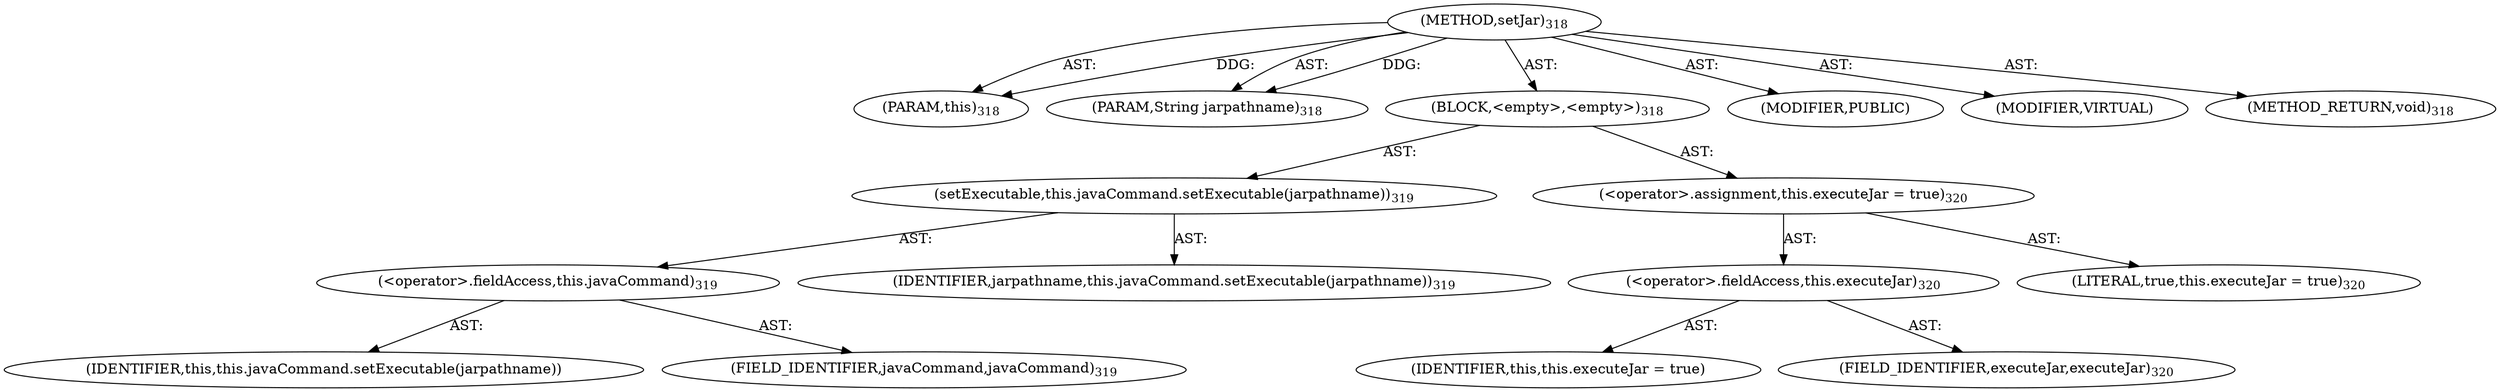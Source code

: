 digraph "setJar" {  
"111669149714" [label = <(METHOD,setJar)<SUB>318</SUB>> ]
"115964117025" [label = <(PARAM,this)<SUB>318</SUB>> ]
"115964117026" [label = <(PARAM,String jarpathname)<SUB>318</SUB>> ]
"25769803812" [label = <(BLOCK,&lt;empty&gt;,&lt;empty&gt;)<SUB>318</SUB>> ]
"30064771234" [label = <(setExecutable,this.javaCommand.setExecutable(jarpathname))<SUB>319</SUB>> ]
"30064771235" [label = <(&lt;operator&gt;.fieldAccess,this.javaCommand)<SUB>319</SUB>> ]
"68719476878" [label = <(IDENTIFIER,this,this.javaCommand.setExecutable(jarpathname))> ]
"55834574882" [label = <(FIELD_IDENTIFIER,javaCommand,javaCommand)<SUB>319</SUB>> ]
"68719476879" [label = <(IDENTIFIER,jarpathname,this.javaCommand.setExecutable(jarpathname))<SUB>319</SUB>> ]
"30064771236" [label = <(&lt;operator&gt;.assignment,this.executeJar = true)<SUB>320</SUB>> ]
"30064771237" [label = <(&lt;operator&gt;.fieldAccess,this.executeJar)<SUB>320</SUB>> ]
"68719476880" [label = <(IDENTIFIER,this,this.executeJar = true)> ]
"55834574883" [label = <(FIELD_IDENTIFIER,executeJar,executeJar)<SUB>320</SUB>> ]
"90194313237" [label = <(LITERAL,true,this.executeJar = true)<SUB>320</SUB>> ]
"133143986223" [label = <(MODIFIER,PUBLIC)> ]
"133143986224" [label = <(MODIFIER,VIRTUAL)> ]
"128849018898" [label = <(METHOD_RETURN,void)<SUB>318</SUB>> ]
  "111669149714" -> "115964117025"  [ label = "AST: "] 
  "111669149714" -> "115964117026"  [ label = "AST: "] 
  "111669149714" -> "25769803812"  [ label = "AST: "] 
  "111669149714" -> "133143986223"  [ label = "AST: "] 
  "111669149714" -> "133143986224"  [ label = "AST: "] 
  "111669149714" -> "128849018898"  [ label = "AST: "] 
  "25769803812" -> "30064771234"  [ label = "AST: "] 
  "25769803812" -> "30064771236"  [ label = "AST: "] 
  "30064771234" -> "30064771235"  [ label = "AST: "] 
  "30064771234" -> "68719476879"  [ label = "AST: "] 
  "30064771235" -> "68719476878"  [ label = "AST: "] 
  "30064771235" -> "55834574882"  [ label = "AST: "] 
  "30064771236" -> "30064771237"  [ label = "AST: "] 
  "30064771236" -> "90194313237"  [ label = "AST: "] 
  "30064771237" -> "68719476880"  [ label = "AST: "] 
  "30064771237" -> "55834574883"  [ label = "AST: "] 
  "111669149714" -> "115964117025"  [ label = "DDG: "] 
  "111669149714" -> "115964117026"  [ label = "DDG: "] 
}
